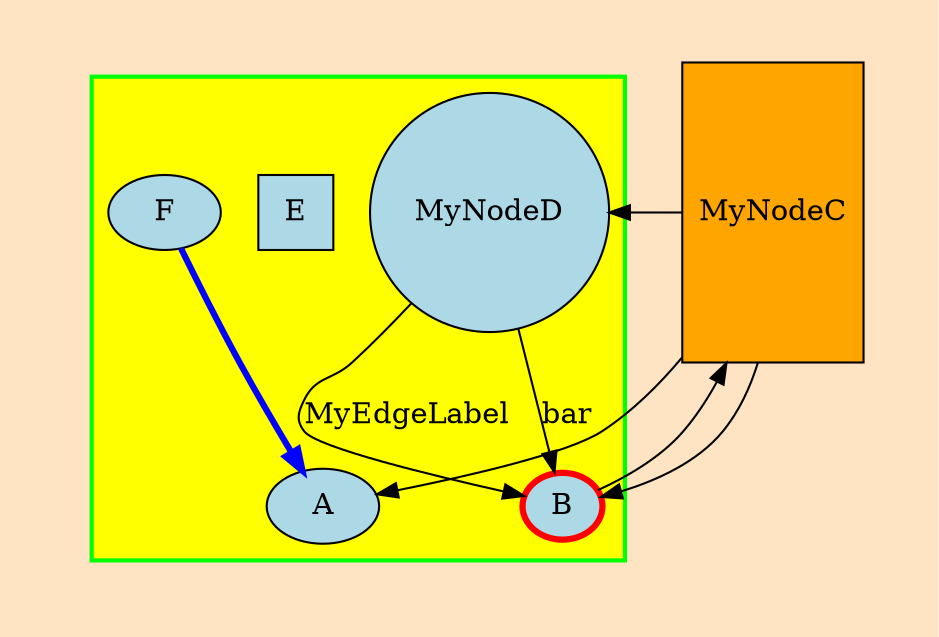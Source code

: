digraph {
  bgcolor="bisque"
  pad="0.5,0.4"
  node [style=filled, fillcolor="lightblue"]
  A
  B->C->{
    A; D; {
	  A; B [width=0.3, height=0.3, penwidth=3, color=red]
	}
  }
  C [label="MyNodeC", shape="rect", fillcolor=orange, width=1, height=2]
  D->B [label="MyEdgeLabel"]
  D [label="MyNodeD", shape="circle"];
  subgraph cluster0 {
    graph [bgcolor="yellow", pencolor="green", penwidth=2]
    E [shape="square"]
	F->A [penwidth=3, color="blue"]
	D->B [label="bar"]
  }
}